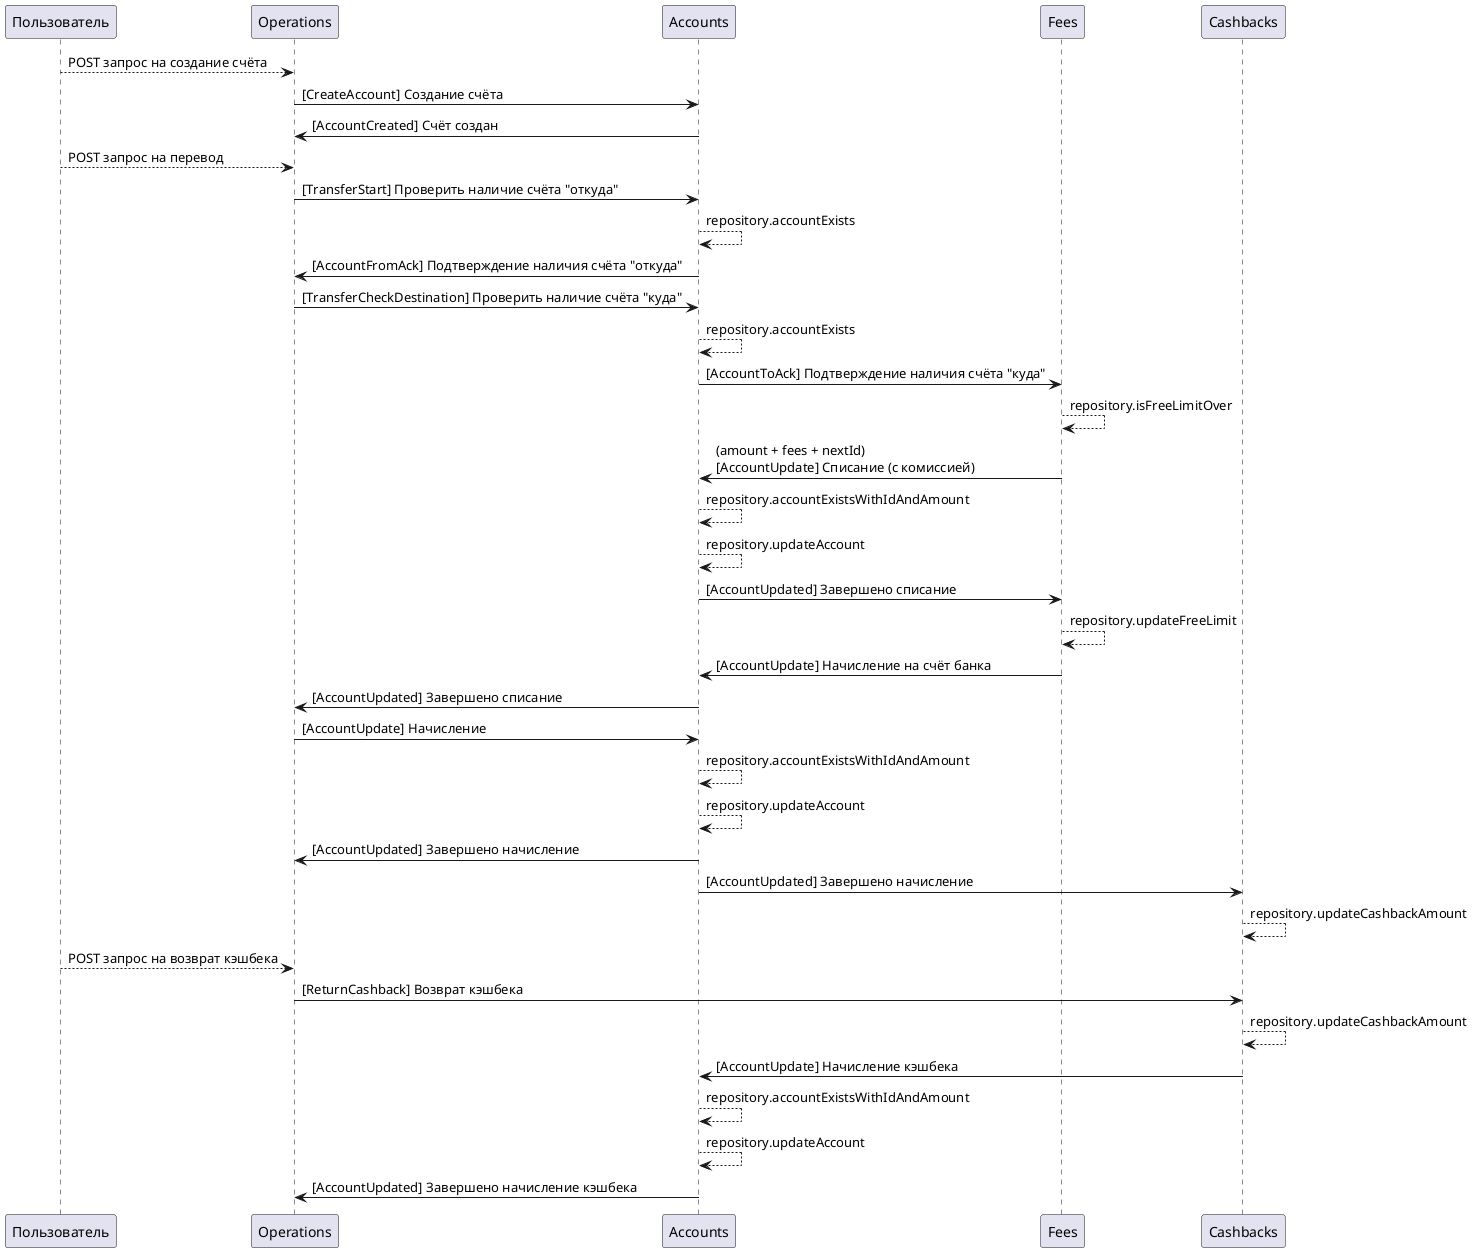 @startuml flow
Пользователь --> Operations: POST запрос на создание счёта
Operations -> Accounts: [CreateAccount] Создание счёта
Accounts -> Operations: [AccountCreated] Счёт создан

Пользователь --> Operations: POST запрос на перевод
Operations -> Accounts: [TransferStart] Проверить наличие счёта "откуда"
Accounts --> Accounts: repository.accountExists
Accounts -> Operations: [AccountFromAck] Подтверждение наличия счёта "откуда"
Operations -> Accounts: [TransferCheckDestination] Проверить наличие счёта "куда"
Accounts --> Accounts: repository.accountExists
Accounts -> Fees: [AccountToAck] Подтверждение наличия счёта "куда"

Fees --> Fees: repository.isFreeLimitOver
Fees -> Accounts: (amount + fees + nextId)\n[AccountUpdate] Списание (с комиссией)
Accounts --> Accounts: repository.accountExistsWithIdAndAmount
Accounts --> Accounts: repository.updateAccount
Accounts -> Fees: [AccountUpdated] Завершено списание

Fees --> Fees: repository.updateFreeLimit
Fees -> Accounts: [AccountUpdate] Начисление на счёт банка

Accounts -> Operations: [AccountUpdated] Завершено списание
Operations -> Accounts: [AccountUpdate] Начисление
Accounts --> Accounts: repository.accountExistsWithIdAndAmount
Accounts --> Accounts: repository.updateAccount
Accounts -> Operations: [AccountUpdated] Завершено начисление

Accounts -> Cashbacks: [AccountUpdated] Завершено начисление
Cashbacks --> Cashbacks: repository.updateCashbackAmount

Пользователь --> Operations: POST запрос на возврат кэшбека
Operations -> Cashbacks: [ReturnCashback] Возврат кэшбека
Cashbacks --> Cashbacks: repository.updateCashbackAmount
Cashbacks -> Accounts: [AccountUpdate] Начисление кэшбека
Accounts --> Accounts: repository.accountExistsWithIdAndAmount
Accounts --> Accounts: repository.updateAccount
Accounts -> Operations: [AccountUpdated] Завершено начисление кэшбека
@enduml